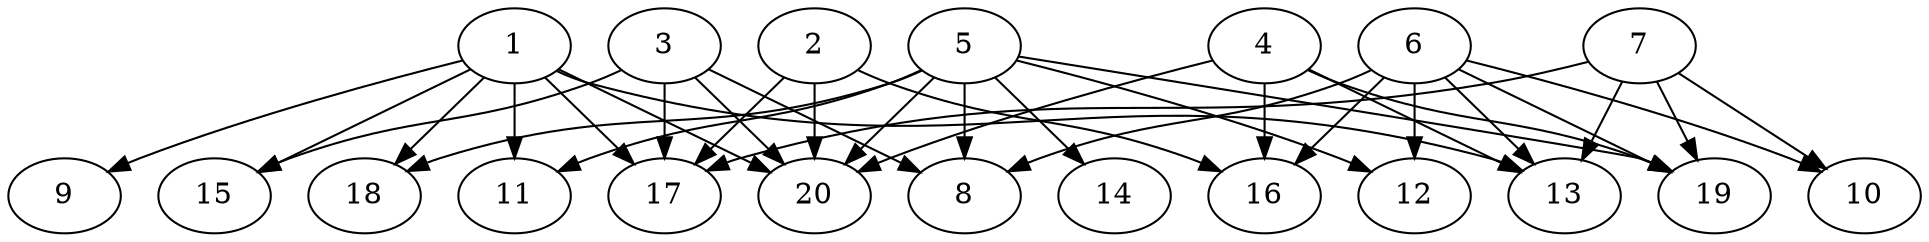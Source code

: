 // DAG automatically generated by daggen at Wed Jul 24 21:21:55 2019
// ./daggen --dot -n 20 --ccr 0.3 --fat 0.8 --regular 0.5 --density 0.6 --mindata 5242880 --maxdata 52428800 
digraph G {
  1 [size="65064960", alpha="0.17", expect_size="19519488"] 
  1 -> 9 [size ="19519488"]
  1 -> 11 [size ="19519488"]
  1 -> 13 [size ="19519488"]
  1 -> 15 [size ="19519488"]
  1 -> 17 [size ="19519488"]
  1 -> 18 [size ="19519488"]
  1 -> 20 [size ="19519488"]
  2 [size="63180800", alpha="0.04", expect_size="18954240"] 
  2 -> 16 [size ="18954240"]
  2 -> 17 [size ="18954240"]
  2 -> 20 [size ="18954240"]
  3 [size="96795307", alpha="0.17", expect_size="29038592"] 
  3 -> 8 [size ="29038592"]
  3 -> 15 [size ="29038592"]
  3 -> 17 [size ="29038592"]
  3 -> 20 [size ="29038592"]
  4 [size="17547947", alpha="0.06", expect_size="5264384"] 
  4 -> 13 [size ="5264384"]
  4 -> 16 [size ="5264384"]
  4 -> 19 [size ="5264384"]
  4 -> 20 [size ="5264384"]
  5 [size="148179627", alpha="0.12", expect_size="44453888"] 
  5 -> 8 [size ="44453888"]
  5 -> 11 [size ="44453888"]
  5 -> 12 [size ="44453888"]
  5 -> 14 [size ="44453888"]
  5 -> 18 [size ="44453888"]
  5 -> 19 [size ="44453888"]
  5 -> 20 [size ="44453888"]
  6 [size="174001493", alpha="0.08", expect_size="52200448"] 
  6 -> 8 [size ="52200448"]
  6 -> 10 [size ="52200448"]
  6 -> 12 [size ="52200448"]
  6 -> 13 [size ="52200448"]
  6 -> 16 [size ="52200448"]
  6 -> 19 [size ="52200448"]
  7 [size="81172480", alpha="0.00", expect_size="24351744"] 
  7 -> 10 [size ="24351744"]
  7 -> 13 [size ="24351744"]
  7 -> 17 [size ="24351744"]
  7 -> 19 [size ="24351744"]
  8 [size="108503040", alpha="0.13", expect_size="32550912"] 
  9 [size="107871573", alpha="0.03", expect_size="32361472"] 
  10 [size="103458133", alpha="0.08", expect_size="31037440"] 
  11 [size="91361280", alpha="0.16", expect_size="27408384"] 
  12 [size="64846507", alpha="0.13", expect_size="19453952"] 
  13 [size="99710293", alpha="0.16", expect_size="29913088"] 
  14 [size="79121067", alpha="0.11", expect_size="23736320"] 
  15 [size="124661760", alpha="0.01", expect_size="37398528"] 
  16 [size="62457173", alpha="0.06", expect_size="18737152"] 
  17 [size="124258987", alpha="0.12", expect_size="37277696"] 
  18 [size="126723413", alpha="0.02", expect_size="38017024"] 
  19 [size="69744640", alpha="0.18", expect_size="20923392"] 
  20 [size="91975680", alpha="0.18", expect_size="27592704"] 
}
